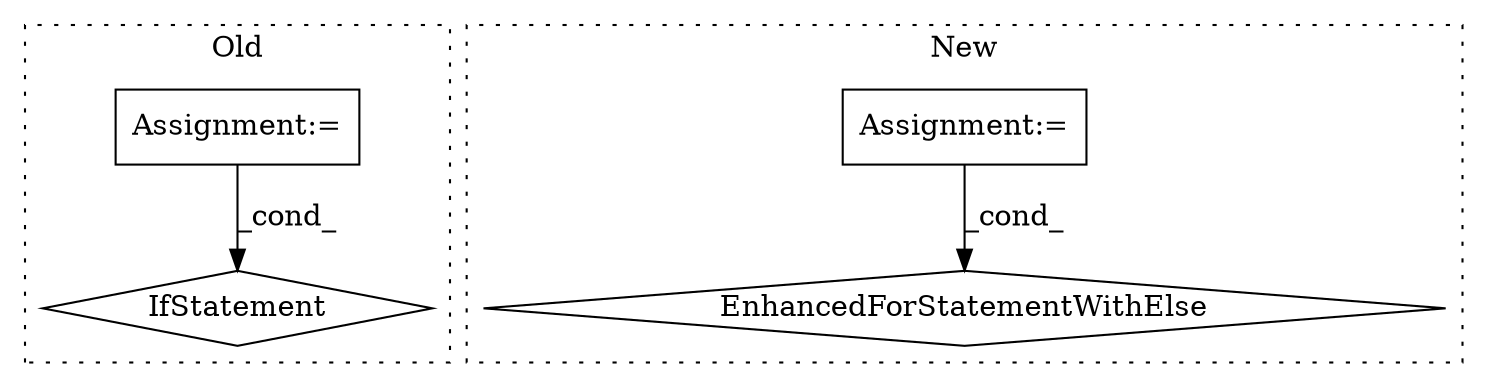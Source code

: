 digraph G {
subgraph cluster0 {
1 [label="IfStatement" a="25" s="1300,1341" l="10,2" shape="diamond"];
4 [label="Assignment:=" a="7" s="1014" l="1" shape="box"];
label = "Old";
style="dotted";
}
subgraph cluster1 {
2 [label="EnhancedForStatementWithElse" a="115" s="1046,1128" l="57,88" shape="diamond"];
3 [label="Assignment:=" a="7" s="1046,1128" l="57,88" shape="box"];
label = "New";
style="dotted";
}
3 -> 2 [label="_cond_"];
4 -> 1 [label="_cond_"];
}